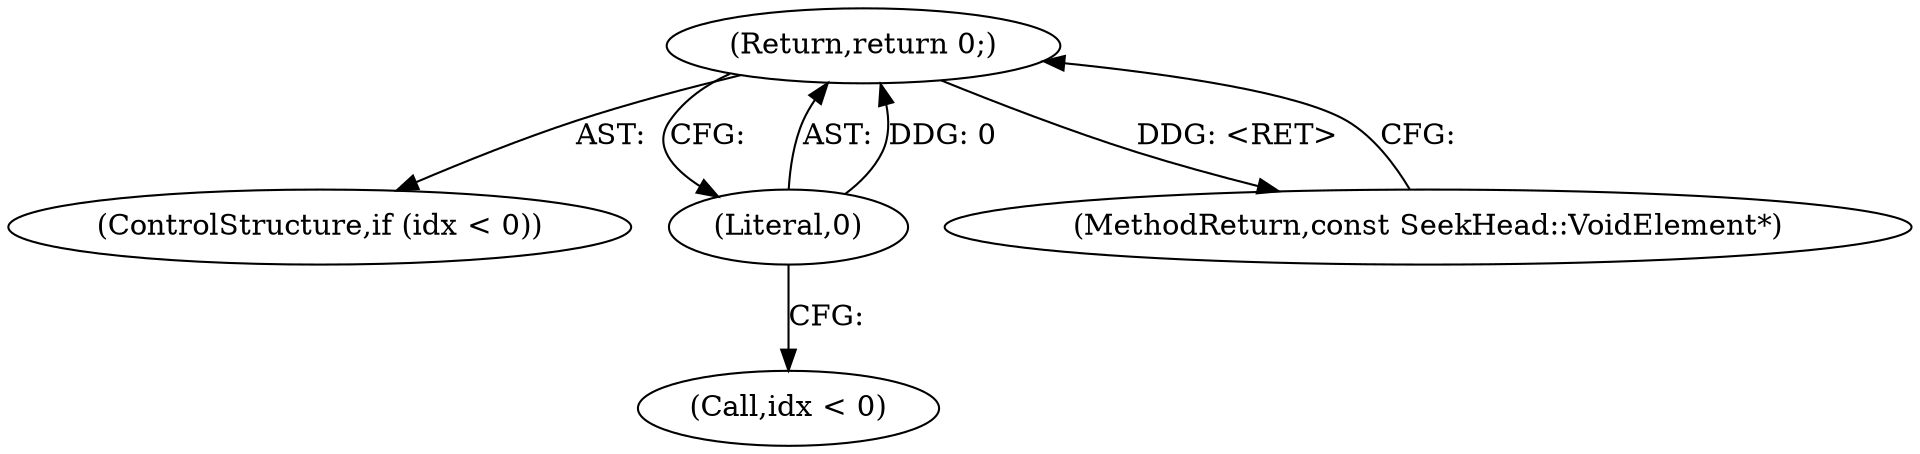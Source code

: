 digraph "1_Android_04839626ed859623901ebd3a5fd483982186b59d_142@del" {
"1000107" [label="(Return,return 0;)"];
"1000108" [label="(Literal,0)"];
"1000107" [label="(Return,return 0;)"];
"1000103" [label="(ControlStructure,if (idx < 0))"];
"1000108" [label="(Literal,0)"];
"1000104" [label="(Call,idx < 0)"];
"1000119" [label="(MethodReturn,const SeekHead::VoidElement*)"];
"1000107" -> "1000103"  [label="AST: "];
"1000107" -> "1000108"  [label="CFG: "];
"1000108" -> "1000107"  [label="AST: "];
"1000119" -> "1000107"  [label="CFG: "];
"1000107" -> "1000119"  [label="DDG: <RET>"];
"1000108" -> "1000107"  [label="DDG: 0"];
"1000108" -> "1000104"  [label="CFG: "];
}
